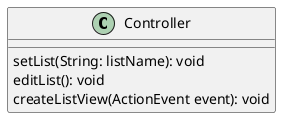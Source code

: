 @startuml

class Controller {
    {method} setList(String: listName): void
    {method} editList(): void
    {method} createListView(ActionEvent event): void
}

@enduml